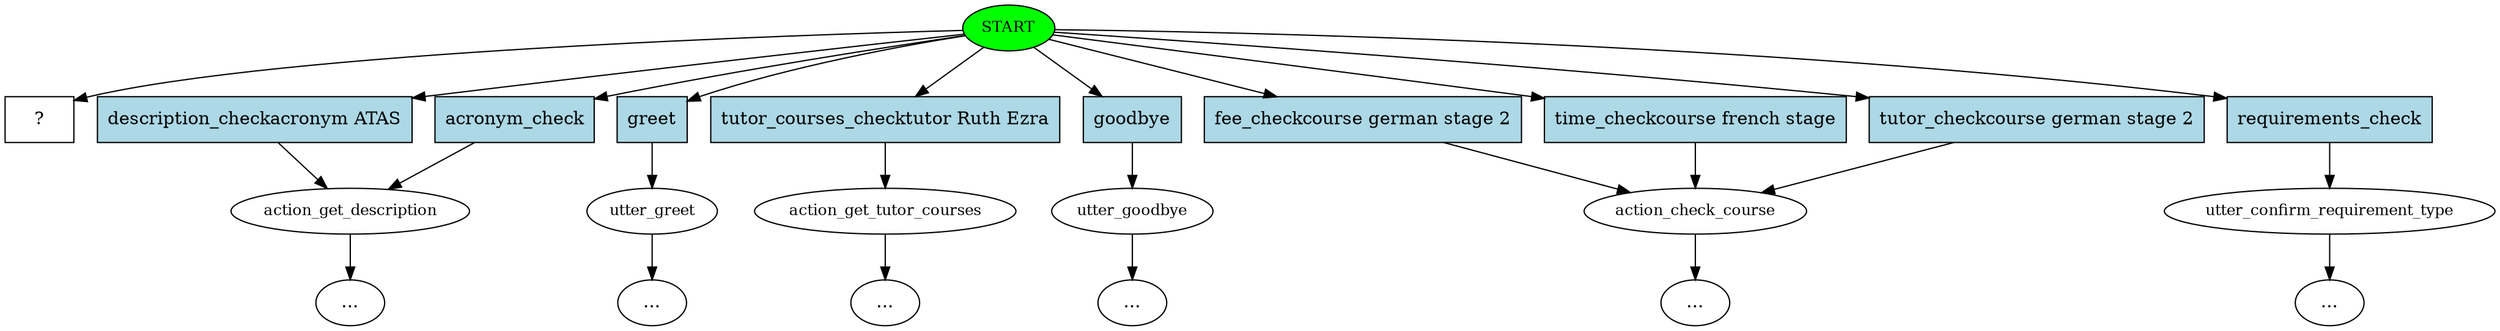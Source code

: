 digraph  {
0 [class="start active", fillcolor=green, fontsize=12, label=START, style=filled];
1 [class="", fontsize=12, label=action_get_description];
2 [class="", fontsize=12, label=utter_greet];
4 [class="", fontsize=12, label=action_get_tutor_courses];
"-6" [class=ellipsis, label="..."];
6 [class="", fontsize=12, label=utter_goodbye];
"-8" [class=ellipsis, label="..."];
7 [class="", fontsize=12, label=action_check_course];
15 [class="", fontsize=12, label=utter_confirm_requirement_type];
"-17" [class=ellipsis, label="..."];
"-22" [class=ellipsis, label="..."];
"-24" [class=ellipsis, label="..."];
"-26" [class=ellipsis, label="..."];
25 [class="intent dashed active", label="  ?  ", shape=rect];
26 [class=intent, fillcolor=lightblue, label="description_checkacronym ATAS", shape=rect, style=filled];
27 [class=intent, fillcolor=lightblue, label=acronym_check, shape=rect, style=filled];
28 [class=intent, fillcolor=lightblue, label=greet, shape=rect, style=filled];
29 [class=intent, fillcolor=lightblue, label="tutor_courses_checktutor Ruth Ezra", shape=rect, style=filled];
30 [class=intent, fillcolor=lightblue, label=goodbye, shape=rect, style=filled];
31 [class=intent, fillcolor=lightblue, label="fee_checkcourse german stage 2", shape=rect, style=filled];
32 [class=intent, fillcolor=lightblue, label="time_checkcourse french stage", shape=rect, style=filled];
33 [class=intent, fillcolor=lightblue, label="tutor_checkcourse german stage 2", shape=rect, style=filled];
34 [class=intent, fillcolor=lightblue, label=requirements_check, shape=rect, style=filled];
0 -> 25  [class=active, key=NONE, label=""];
0 -> 26  [class="", key=0];
0 -> 27  [class="", key=0];
0 -> 28  [class="", key=0];
0 -> 29  [class="", key=0];
0 -> 30  [class="", key=0];
0 -> 31  [class="", key=0];
0 -> 32  [class="", key=0];
0 -> 33  [class="", key=0];
0 -> 34  [class="", key=0];
1 -> "-22"  [class="", key=NONE, label=""];
2 -> "-26"  [class="", key=NONE, label=""];
4 -> "-6"  [class="", key=NONE, label=""];
6 -> "-8"  [class="", key=NONE, label=""];
7 -> "-24"  [class="", key=NONE, label=""];
15 -> "-17"  [class="", key=NONE, label=""];
26 -> 1  [class="", key=0];
27 -> 1  [class="", key=0];
28 -> 2  [class="", key=0];
29 -> 4  [class="", key=0];
30 -> 6  [class="", key=0];
31 -> 7  [class="", key=0];
32 -> 7  [class="", key=0];
33 -> 7  [class="", key=0];
34 -> 15  [class="", key=0];
}
